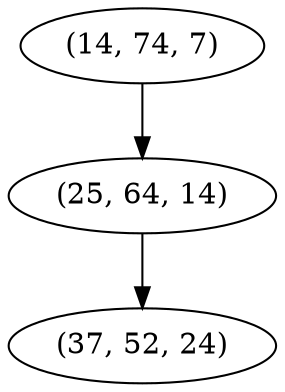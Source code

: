 digraph tree {
    "(14, 74, 7)";
    "(25, 64, 14)";
    "(37, 52, 24)";
    "(14, 74, 7)" -> "(25, 64, 14)";
    "(25, 64, 14)" -> "(37, 52, 24)";
}
